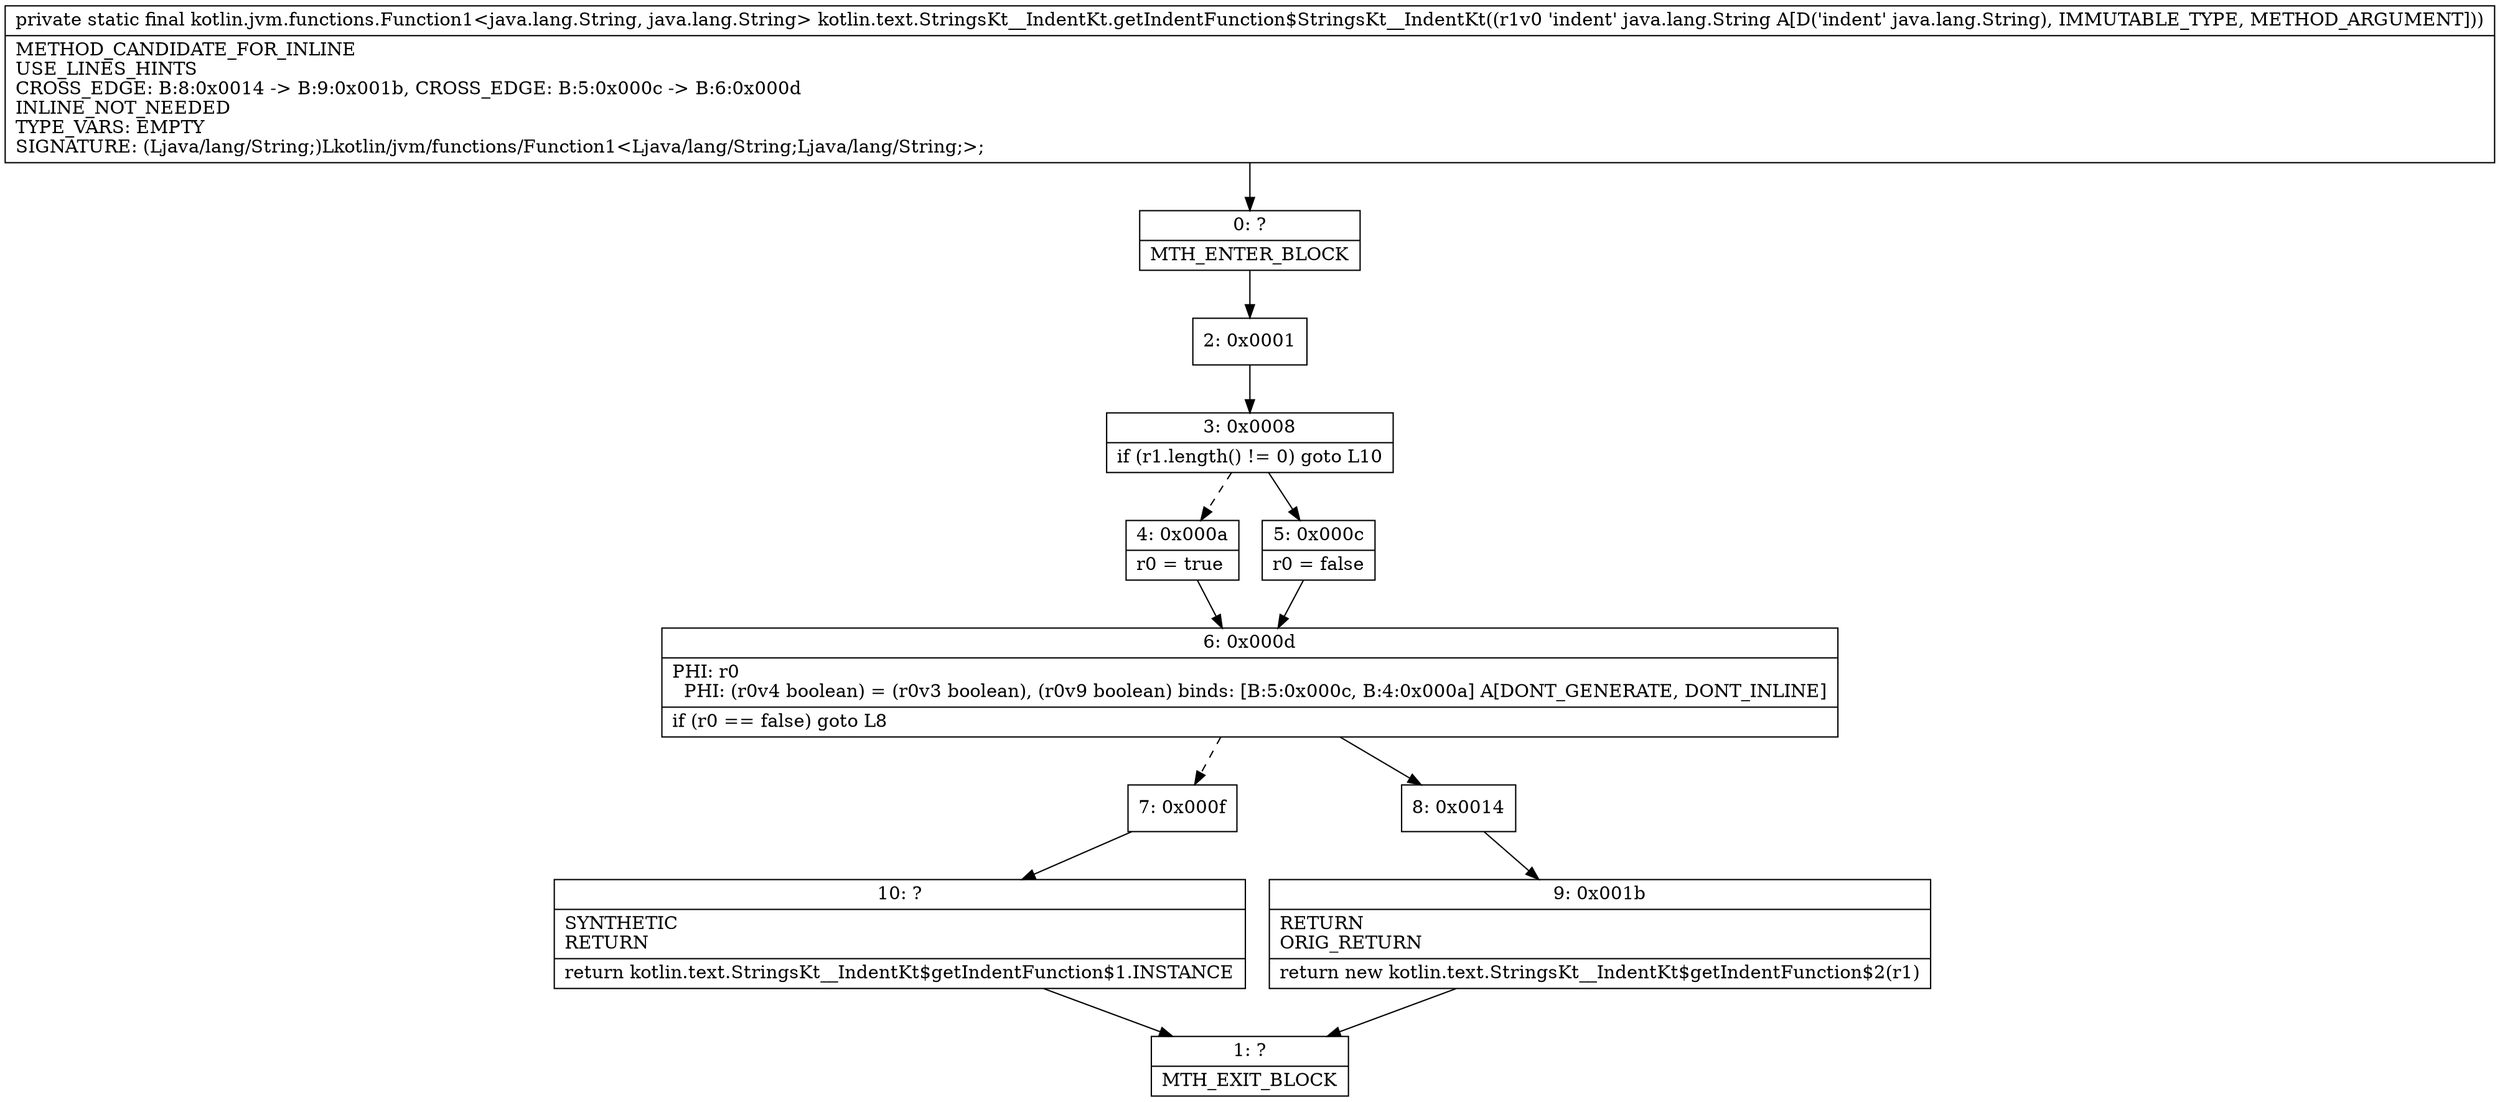 digraph "CFG forkotlin.text.StringsKt__IndentKt.getIndentFunction$StringsKt__IndentKt(Ljava\/lang\/String;)Lkotlin\/jvm\/functions\/Function1;" {
Node_0 [shape=record,label="{0\:\ ?|MTH_ENTER_BLOCK\l}"];
Node_2 [shape=record,label="{2\:\ 0x0001}"];
Node_3 [shape=record,label="{3\:\ 0x0008|if (r1.length() != 0) goto L10\l}"];
Node_4 [shape=record,label="{4\:\ 0x000a|r0 = true\l}"];
Node_6 [shape=record,label="{6\:\ 0x000d|PHI: r0 \l  PHI: (r0v4 boolean) = (r0v3 boolean), (r0v9 boolean) binds: [B:5:0x000c, B:4:0x000a] A[DONT_GENERATE, DONT_INLINE]\l|if (r0 == false) goto L8\l}"];
Node_7 [shape=record,label="{7\:\ 0x000f}"];
Node_10 [shape=record,label="{10\:\ ?|SYNTHETIC\lRETURN\l|return kotlin.text.StringsKt__IndentKt$getIndentFunction$1.INSTANCE\l}"];
Node_1 [shape=record,label="{1\:\ ?|MTH_EXIT_BLOCK\l}"];
Node_8 [shape=record,label="{8\:\ 0x0014}"];
Node_9 [shape=record,label="{9\:\ 0x001b|RETURN\lORIG_RETURN\l|return new kotlin.text.StringsKt__IndentKt$getIndentFunction$2(r1)\l}"];
Node_5 [shape=record,label="{5\:\ 0x000c|r0 = false\l}"];
MethodNode[shape=record,label="{private static final kotlin.jvm.functions.Function1\<java.lang.String, java.lang.String\> kotlin.text.StringsKt__IndentKt.getIndentFunction$StringsKt__IndentKt((r1v0 'indent' java.lang.String A[D('indent' java.lang.String), IMMUTABLE_TYPE, METHOD_ARGUMENT]))  | METHOD_CANDIDATE_FOR_INLINE\lUSE_LINES_HINTS\lCROSS_EDGE: B:8:0x0014 \-\> B:9:0x001b, CROSS_EDGE: B:5:0x000c \-\> B:6:0x000d\lINLINE_NOT_NEEDED\lTYPE_VARS: EMPTY\lSIGNATURE: (Ljava\/lang\/String;)Lkotlin\/jvm\/functions\/Function1\<Ljava\/lang\/String;Ljava\/lang\/String;\>;\l}"];
MethodNode -> Node_0;Node_0 -> Node_2;
Node_2 -> Node_3;
Node_3 -> Node_4[style=dashed];
Node_3 -> Node_5;
Node_4 -> Node_6;
Node_6 -> Node_7[style=dashed];
Node_6 -> Node_8;
Node_7 -> Node_10;
Node_10 -> Node_1;
Node_8 -> Node_9;
Node_9 -> Node_1;
Node_5 -> Node_6;
}

